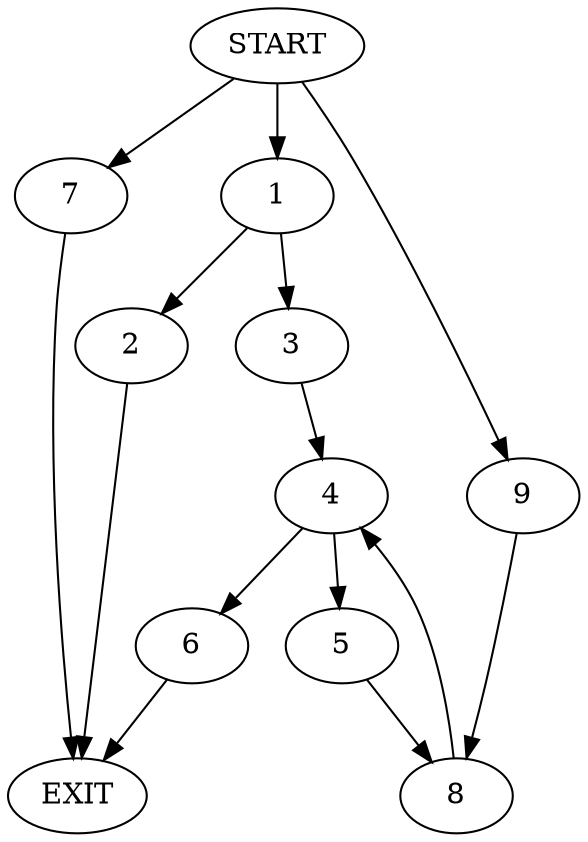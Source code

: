 digraph {
0 [label="START"]
10 [label="EXIT"]
0 -> 1
1 -> 2
1 -> 3
2 -> 10
3 -> 4
4 -> 5
4 -> 6
0 -> 7
7 -> 10
5 -> 8
6 -> 10
8 -> 4
0 -> 9
9 -> 8
}
